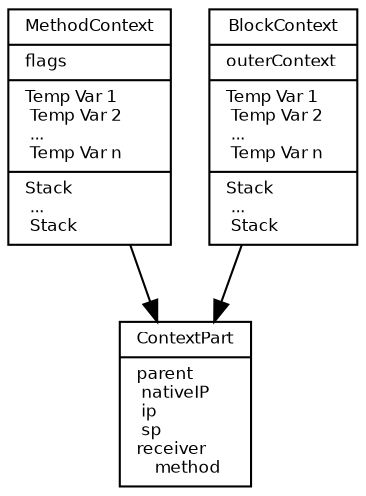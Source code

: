 digraph G {
        fontname = "Bitstream Vera Sans";
        fontsize = 8;

        node [
                fontname = "Bitstream Vera Sans"
                fontsize = 8
                shape = "record"
        ];

        edge [
                fontname = "Bitstream Vera Sans"
                fontsize = 8
        ];

	ContextPart [
  		label = "{ContextPart | parent \l nativeIP \l ip \l sp \lreceiver \l method }"
	];

	MethodContext [
  		label = "{MethodContext | flags \l| Temp Var 1 \l Temp Var 2 \l ... \l Temp Var n \l| Stack \l ... \l Stack \l }"
	];

	BlockContext [
  		label = "{BlockContext | outerContext \l| Temp Var 1 \l Temp Var 2 \l ... \l Temp Var n \l| Stack \l ... \l Stack \l }"
	];

	MethodContext -> ContextPart;
	BlockContext -> ContextPart;
}

